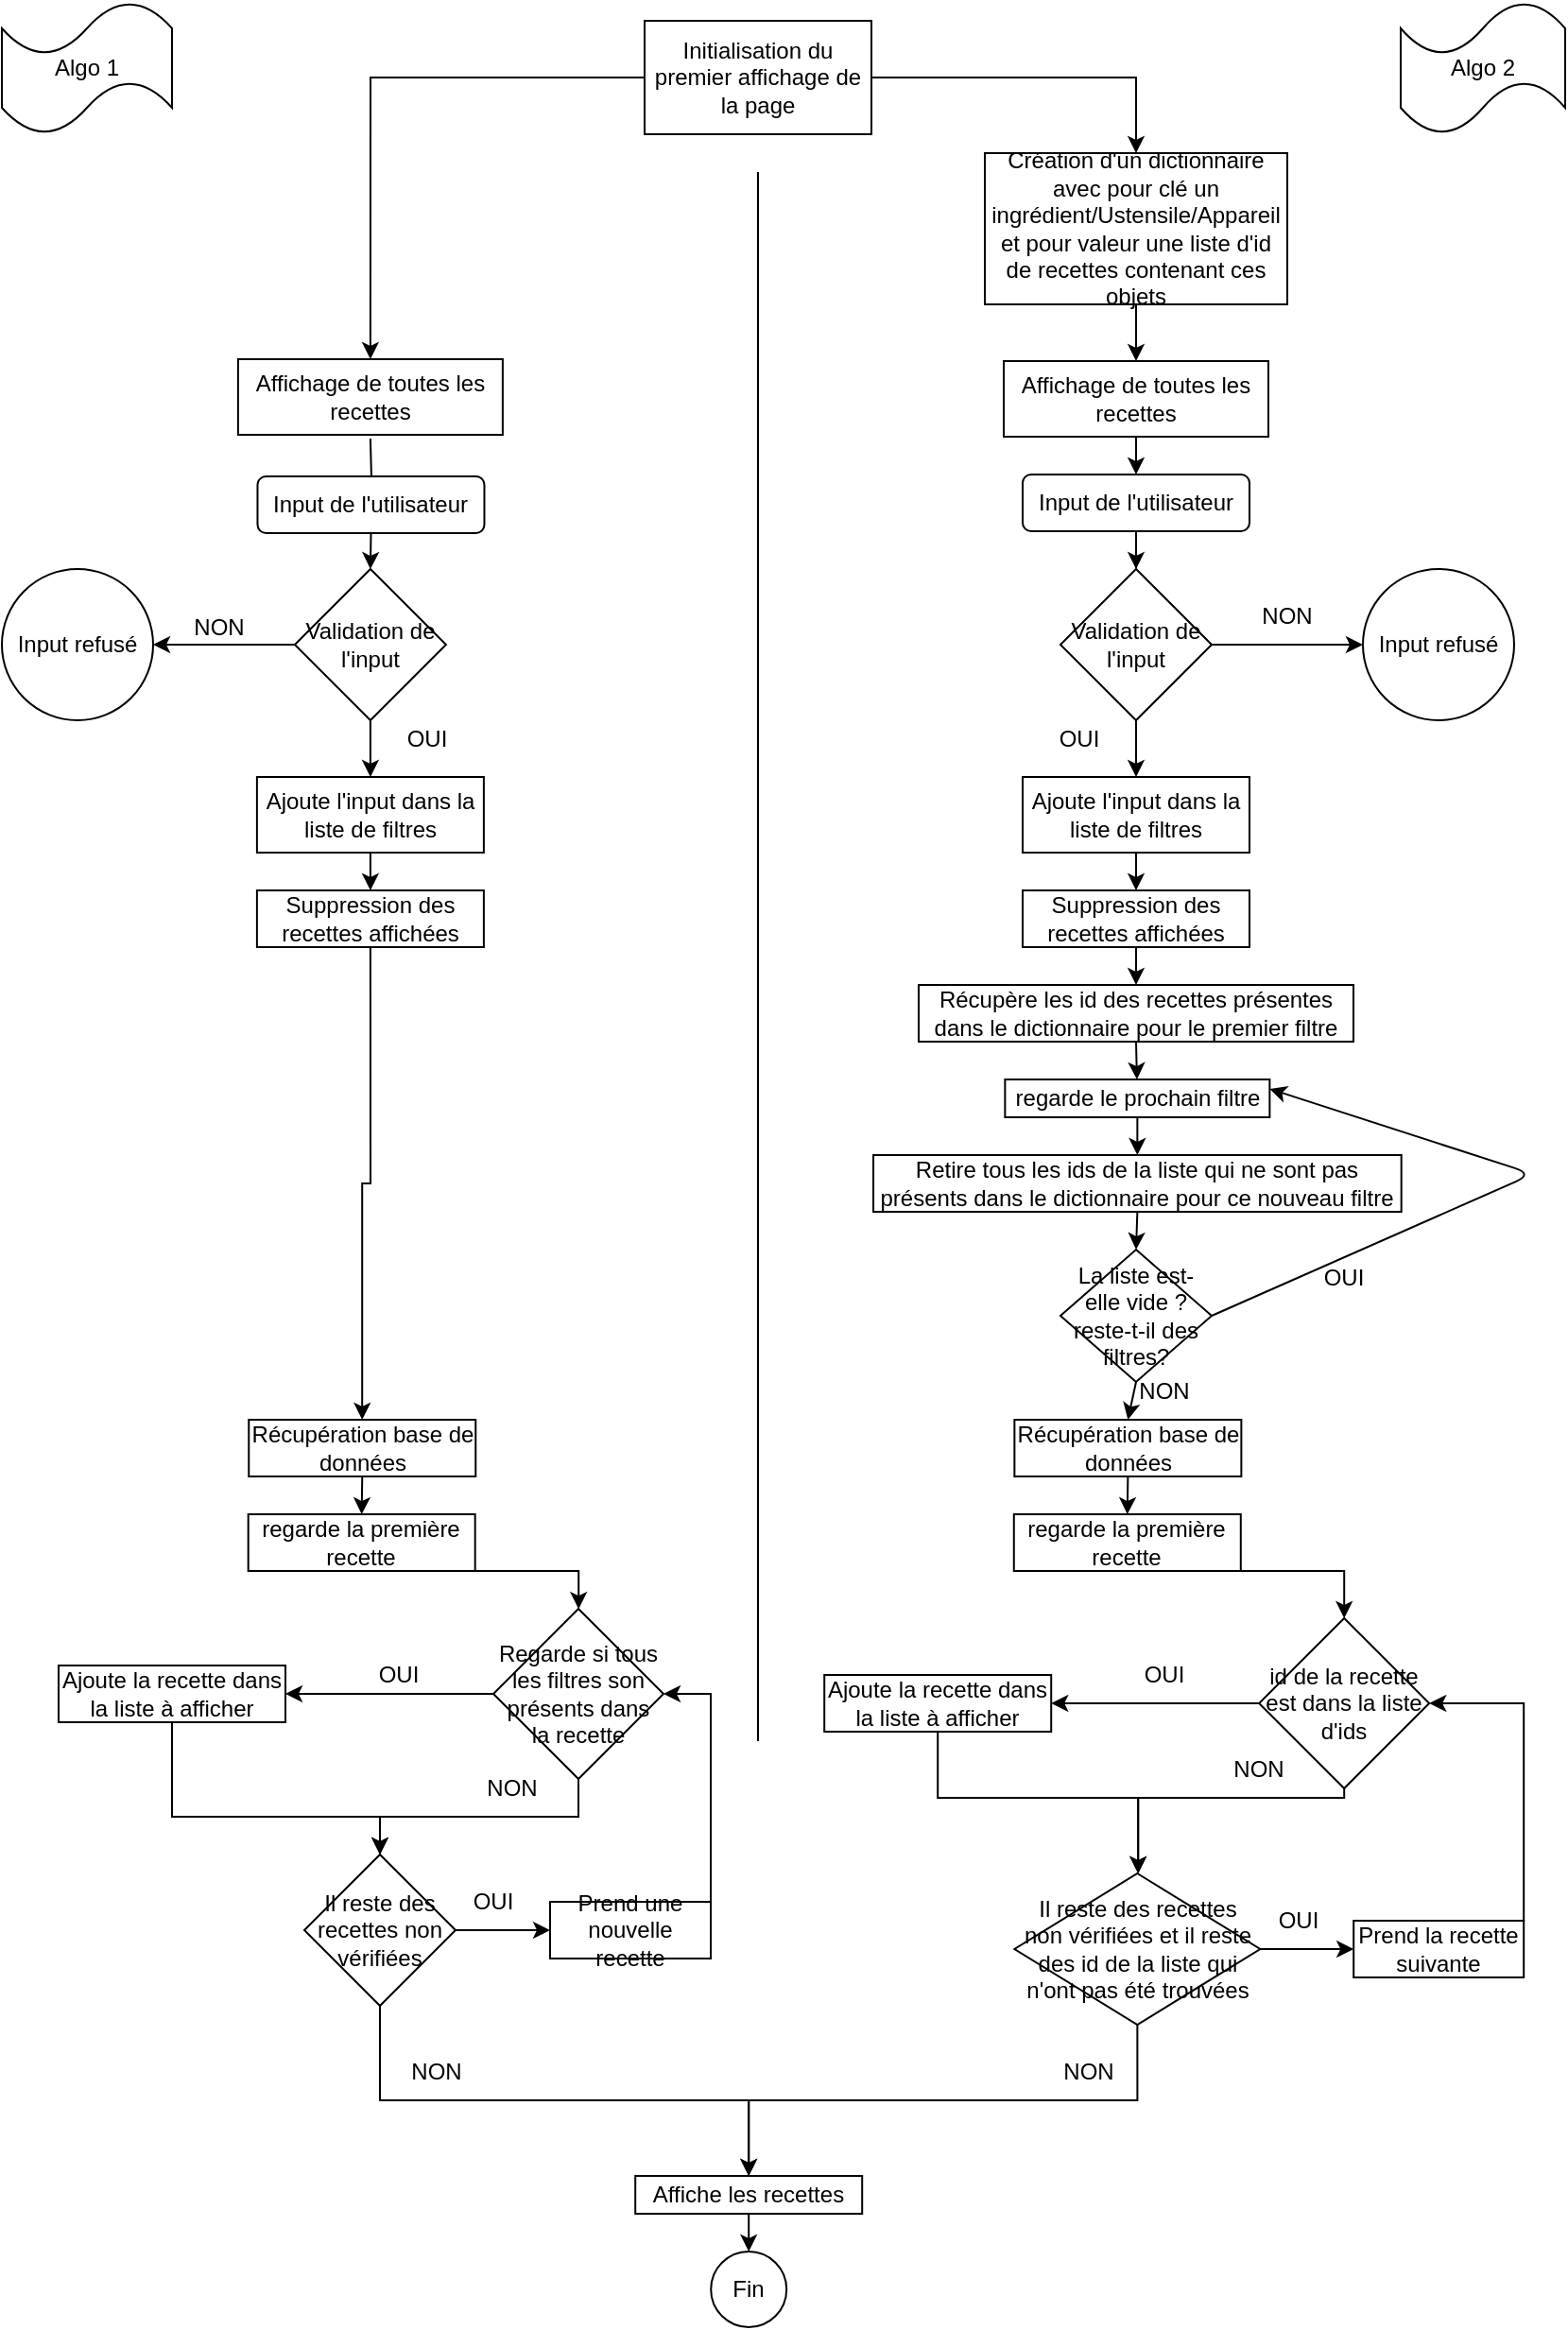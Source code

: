 <mxfile>
    <diagram name="Page-1" id="oObEu-THmnJyNQyAg0bx">
        <mxGraphModel dx="885" dy="479" grid="1" gridSize="10" guides="1" tooltips="1" connect="1" arrows="1" fold="1" page="1" pageScale="1" pageWidth="827" pageHeight="1169" math="0" shadow="0">
            <root>
                <mxCell id="0"/>
                <mxCell id="1" parent="0"/>
                <mxCell id="Otjnma4OZYYBcLAzFUDV-6" style="edgeStyle=orthogonalEdgeStyle;rounded=0;orthogonalLoop=1;jettySize=auto;html=1;exitX=0;exitY=0.5;exitDx=0;exitDy=0;entryX=0.5;entryY=0;entryDx=0;entryDy=0;" parent="1" source="Otjnma4OZYYBcLAzFUDV-1" target="Otjnma4OZYYBcLAzFUDV-8" edge="1">
                    <mxGeometry relative="1" as="geometry">
                        <mxPoint x="200" y="80" as="targetPoint"/>
                    </mxGeometry>
                </mxCell>
                <mxCell id="Otjnma4OZYYBcLAzFUDV-7" style="edgeStyle=orthogonalEdgeStyle;rounded=0;orthogonalLoop=1;jettySize=auto;html=1;exitX=1;exitY=0.5;exitDx=0;exitDy=0;" parent="1" source="Otjnma4OZYYBcLAzFUDV-1" target="Otjnma4OZYYBcLAzFUDV-11" edge="1">
                    <mxGeometry relative="1" as="geometry">
                        <mxPoint x="600" y="80" as="targetPoint"/>
                    </mxGeometry>
                </mxCell>
                <mxCell id="Otjnma4OZYYBcLAzFUDV-1" value="Initialisation du premier affichage de la page" style="rounded=0;whiteSpace=wrap;html=1;" parent="1" vertex="1">
                    <mxGeometry x="340" y="10" width="120" height="60" as="geometry"/>
                </mxCell>
                <mxCell id="Otjnma4OZYYBcLAzFUDV-2" value="" style="endArrow=none;html=1;rounded=0;" parent="1" edge="1">
                    <mxGeometry width="50" height="50" relative="1" as="geometry">
                        <mxPoint x="400" y="920" as="sourcePoint"/>
                        <mxPoint x="400" y="90" as="targetPoint"/>
                    </mxGeometry>
                </mxCell>
                <mxCell id="Otjnma4OZYYBcLAzFUDV-4" value="Algo 2" style="shape=tape;whiteSpace=wrap;html=1;" parent="1" vertex="1">
                    <mxGeometry x="740" width="87" height="70" as="geometry"/>
                </mxCell>
                <mxCell id="Otjnma4OZYYBcLAzFUDV-5" value="Algo 1" style="shape=tape;whiteSpace=wrap;html=1;" parent="1" vertex="1">
                    <mxGeometry width="90" height="70" as="geometry"/>
                </mxCell>
                <mxCell id="Otjnma4OZYYBcLAzFUDV-17" style="edgeStyle=orthogonalEdgeStyle;rounded=0;orthogonalLoop=1;jettySize=auto;html=1;exitX=0.5;exitY=1;exitDx=0;exitDy=0;" parent="1" target="Otjnma4OZYYBcLAzFUDV-18" edge="1">
                    <mxGeometry relative="1" as="geometry">
                        <mxPoint x="195.244" y="281" as="targetPoint"/>
                        <mxPoint x="194.95" y="231" as="sourcePoint"/>
                    </mxGeometry>
                </mxCell>
                <mxCell id="Otjnma4OZYYBcLAzFUDV-8" value="Affichage de toutes les recettes" style="rounded=0;whiteSpace=wrap;html=1;" parent="1" vertex="1">
                    <mxGeometry x="124.95" y="189" width="140" height="40" as="geometry"/>
                </mxCell>
                <mxCell id="Otjnma4OZYYBcLAzFUDV-14" style="edgeStyle=orthogonalEdgeStyle;rounded=0;orthogonalLoop=1;jettySize=auto;html=1;exitX=0.5;exitY=1;exitDx=0;exitDy=0;" parent="1" source="Otjnma4OZYYBcLAzFUDV-11" target="Otjnma4OZYYBcLAzFUDV-15" edge="1">
                    <mxGeometry relative="1" as="geometry">
                        <mxPoint x="600.138" y="220" as="targetPoint"/>
                    </mxGeometry>
                </mxCell>
                <mxCell id="Otjnma4OZYYBcLAzFUDV-11" value="Création d'un dictionnaire avec pour clé un ingrédient/Ustensile/Appareil et pour valeur une liste d'id de recettes contenant ces objets" style="rounded=0;whiteSpace=wrap;html=1;" parent="1" vertex="1">
                    <mxGeometry x="520" y="80" width="160" height="80" as="geometry"/>
                </mxCell>
                <mxCell id="Otjnma4OZYYBcLAzFUDV-19" style="edgeStyle=orthogonalEdgeStyle;rounded=0;orthogonalLoop=1;jettySize=auto;html=1;exitX=0.5;exitY=1;exitDx=0;exitDy=0;entryX=0.5;entryY=0;entryDx=0;entryDy=0;" parent="1" source="Otjnma4OZYYBcLAzFUDV-15" target="Otjnma4OZYYBcLAzFUDV-20" edge="1">
                    <mxGeometry relative="1" as="geometry">
                        <mxPoint x="600" y="250" as="targetPoint"/>
                    </mxGeometry>
                </mxCell>
                <mxCell id="Otjnma4OZYYBcLAzFUDV-15" value="Affichage de toutes les recettes" style="rounded=0;whiteSpace=wrap;html=1;" parent="1" vertex="1">
                    <mxGeometry x="530" y="190" width="140" height="40" as="geometry"/>
                </mxCell>
                <mxCell id="Otjnma4OZYYBcLAzFUDV-23" style="edgeStyle=orthogonalEdgeStyle;rounded=0;orthogonalLoop=1;jettySize=auto;html=1;exitX=0.5;exitY=1;exitDx=0;exitDy=0;entryX=0.5;entryY=0;entryDx=0;entryDy=0;" parent="1" source="Otjnma4OZYYBcLAzFUDV-18" target="Otjnma4OZYYBcLAzFUDV-22" edge="1">
                    <mxGeometry relative="1" as="geometry"/>
                </mxCell>
                <mxCell id="Otjnma4OZYYBcLAzFUDV-18" value="Input de l'utilisateur" style="rounded=1;whiteSpace=wrap;html=1;" parent="1" vertex="1">
                    <mxGeometry x="135.24" y="251" width="120" height="30" as="geometry"/>
                </mxCell>
                <mxCell id="Otjnma4OZYYBcLAzFUDV-24" style="edgeStyle=orthogonalEdgeStyle;rounded=0;orthogonalLoop=1;jettySize=auto;html=1;exitX=0.5;exitY=1;exitDx=0;exitDy=0;" parent="1" source="Otjnma4OZYYBcLAzFUDV-20" target="Otjnma4OZYYBcLAzFUDV-25" edge="1">
                    <mxGeometry relative="1" as="geometry">
                        <mxPoint x="600" y="300" as="targetPoint"/>
                    </mxGeometry>
                </mxCell>
                <mxCell id="Otjnma4OZYYBcLAzFUDV-20" value="Input de l'utilisateur" style="rounded=1;whiteSpace=wrap;html=1;" parent="1" vertex="1">
                    <mxGeometry x="540" y="250" width="120" height="30" as="geometry"/>
                </mxCell>
                <mxCell id="Otjnma4OZYYBcLAzFUDV-26" style="edgeStyle=orthogonalEdgeStyle;rounded=0;orthogonalLoop=1;jettySize=auto;html=1;exitX=0;exitY=0.5;exitDx=0;exitDy=0;entryX=1;entryY=0.5;entryDx=0;entryDy=0;" parent="1" source="Otjnma4OZYYBcLAzFUDV-22" target="Otjnma4OZYYBcLAzFUDV-31" edge="1">
                    <mxGeometry relative="1" as="geometry">
                        <mxPoint x="74.95" y="351" as="targetPoint"/>
                    </mxGeometry>
                </mxCell>
                <mxCell id="Otjnma4OZYYBcLAzFUDV-29" style="edgeStyle=orthogonalEdgeStyle;rounded=0;orthogonalLoop=1;jettySize=auto;html=1;exitX=0.5;exitY=1;exitDx=0;exitDy=0;entryX=0.5;entryY=0;entryDx=0;entryDy=0;" parent="1" source="Otjnma4OZYYBcLAzFUDV-22" target="Otjnma4OZYYBcLAzFUDV-42" edge="1">
                    <mxGeometry relative="1" as="geometry">
                        <mxPoint x="194.95" y="431" as="targetPoint"/>
                    </mxGeometry>
                </mxCell>
                <mxCell id="Otjnma4OZYYBcLAzFUDV-22" value="Validation de l'input" style="rhombus;whiteSpace=wrap;html=1;" parent="1" vertex="1">
                    <mxGeometry x="154.95" y="300" width="80" height="80" as="geometry"/>
                </mxCell>
                <mxCell id="C8F3fwDgA8m-oNO4tFpo-1" style="edgeStyle=orthogonalEdgeStyle;rounded=0;orthogonalLoop=1;jettySize=auto;html=1;exitX=1;exitY=0.5;exitDx=0;exitDy=0;" parent="1" source="Otjnma4OZYYBcLAzFUDV-25" target="C8F3fwDgA8m-oNO4tFpo-2" edge="1">
                    <mxGeometry relative="1" as="geometry">
                        <mxPoint x="720" y="340" as="targetPoint"/>
                    </mxGeometry>
                </mxCell>
                <mxCell id="C8F3fwDgA8m-oNO4tFpo-5" style="edgeStyle=orthogonalEdgeStyle;rounded=0;orthogonalLoop=1;jettySize=auto;html=1;exitX=0.5;exitY=1;exitDx=0;exitDy=0;entryX=0.5;entryY=0;entryDx=0;entryDy=0;" parent="1" source="Otjnma4OZYYBcLAzFUDV-25" target="C8F3fwDgA8m-oNO4tFpo-6" edge="1">
                    <mxGeometry relative="1" as="geometry">
                        <mxPoint x="600" y="410" as="targetPoint"/>
                    </mxGeometry>
                </mxCell>
                <mxCell id="Otjnma4OZYYBcLAzFUDV-25" value="Validation de l'input" style="rhombus;whiteSpace=wrap;html=1;" parent="1" vertex="1">
                    <mxGeometry x="560" y="300" width="80" height="80" as="geometry"/>
                </mxCell>
                <mxCell id="Otjnma4OZYYBcLAzFUDV-28" value="NON" style="text;html=1;strokeColor=none;fillColor=none;align=center;verticalAlign=middle;whiteSpace=wrap;rounded=0;" parent="1" vertex="1">
                    <mxGeometry x="84.95" y="321" width="60" height="20" as="geometry"/>
                </mxCell>
                <mxCell id="Otjnma4OZYYBcLAzFUDV-30" value="OUI" style="text;html=1;strokeColor=none;fillColor=none;align=center;verticalAlign=middle;whiteSpace=wrap;rounded=0;" parent="1" vertex="1">
                    <mxGeometry x="194.95" y="375" width="60" height="30" as="geometry"/>
                </mxCell>
                <mxCell id="Otjnma4OZYYBcLAzFUDV-31" value="Input refusé" style="ellipse;whiteSpace=wrap;html=1;aspect=fixed;" parent="1" vertex="1">
                    <mxGeometry y="300" width="80" height="80" as="geometry"/>
                </mxCell>
                <mxCell id="Otjnma4OZYYBcLAzFUDV-35" style="edgeStyle=orthogonalEdgeStyle;rounded=0;orthogonalLoop=1;jettySize=auto;html=1;exitX=0.5;exitY=1;exitDx=0;exitDy=0;" parent="1" source="Otjnma4OZYYBcLAzFUDV-34" target="Otjnma4OZYYBcLAzFUDV-38" edge="1">
                    <mxGeometry relative="1" as="geometry">
                        <mxPoint x="195.516" y="531" as="targetPoint"/>
                    </mxGeometry>
                </mxCell>
                <mxCell id="Otjnma4OZYYBcLAzFUDV-34" value="Suppression des recettes affichées" style="rounded=0;whiteSpace=wrap;html=1;" parent="1" vertex="1">
                    <mxGeometry x="134.95" y="470" width="120" height="30" as="geometry"/>
                </mxCell>
                <mxCell id="Otjnma4OZYYBcLAzFUDV-40" style="edgeStyle=orthogonalEdgeStyle;rounded=0;orthogonalLoop=1;jettySize=auto;html=1;exitX=0.5;exitY=1;exitDx=0;exitDy=0;entryX=0.5;entryY=0;entryDx=0;entryDy=0;" parent="1" source="Otjnma4OZYYBcLAzFUDV-38" target="Otjnma4OZYYBcLAzFUDV-39" edge="1">
                    <mxGeometry relative="1" as="geometry"/>
                </mxCell>
                <mxCell id="Otjnma4OZYYBcLAzFUDV-38" value="Récupération base de données" style="rounded=0;whiteSpace=wrap;html=1;" parent="1" vertex="1">
                    <mxGeometry x="130.63" y="750" width="120" height="30" as="geometry"/>
                </mxCell>
                <mxCell id="Otjnma4OZYYBcLAzFUDV-44" style="edgeStyle=orthogonalEdgeStyle;rounded=0;orthogonalLoop=1;jettySize=auto;html=1;exitX=0.5;exitY=1;exitDx=0;exitDy=0;" parent="1" source="Otjnma4OZYYBcLAzFUDV-39" target="Otjnma4OZYYBcLAzFUDV-45" edge="1">
                    <mxGeometry relative="1" as="geometry">
                        <mxPoint x="190.63" y="791.0" as="targetPoint"/>
                        <Array as="points">
                            <mxPoint x="305.1" y="830"/>
                        </Array>
                    </mxGeometry>
                </mxCell>
                <mxCell id="Otjnma4OZYYBcLAzFUDV-39" value="regarde la première recette" style="rounded=0;whiteSpace=wrap;html=1;" parent="1" vertex="1">
                    <mxGeometry x="130.34" y="800" width="120" height="30" as="geometry"/>
                </mxCell>
                <mxCell id="Otjnma4OZYYBcLAzFUDV-43" style="edgeStyle=orthogonalEdgeStyle;rounded=0;orthogonalLoop=1;jettySize=auto;html=1;exitX=0.5;exitY=1;exitDx=0;exitDy=0;entryX=0.5;entryY=0;entryDx=0;entryDy=0;" parent="1" source="Otjnma4OZYYBcLAzFUDV-42" target="Otjnma4OZYYBcLAzFUDV-34" edge="1">
                    <mxGeometry relative="1" as="geometry"/>
                </mxCell>
                <mxCell id="Otjnma4OZYYBcLAzFUDV-42" value="Ajoute l'input dans la liste de filtres" style="rounded=0;whiteSpace=wrap;html=1;" parent="1" vertex="1">
                    <mxGeometry x="134.95" y="410" width="120" height="40" as="geometry"/>
                </mxCell>
                <mxCell id="Otjnma4OZYYBcLAzFUDV-46" style="edgeStyle=orthogonalEdgeStyle;rounded=0;orthogonalLoop=1;jettySize=auto;html=1;exitX=0;exitY=0.5;exitDx=0;exitDy=0;" parent="1" source="Otjnma4OZYYBcLAzFUDV-45" target="Otjnma4OZYYBcLAzFUDV-48" edge="1">
                    <mxGeometry relative="1" as="geometry">
                        <mxPoint x="150.0" y="895" as="targetPoint"/>
                    </mxGeometry>
                </mxCell>
                <mxCell id="Otjnma4OZYYBcLAzFUDV-47" style="edgeStyle=orthogonalEdgeStyle;rounded=0;orthogonalLoop=1;jettySize=auto;html=1;exitX=0.5;exitY=1;exitDx=0;exitDy=0;" parent="1" source="Otjnma4OZYYBcLAzFUDV-45" target="Otjnma4OZYYBcLAzFUDV-51" edge="1">
                    <mxGeometry relative="1" as="geometry">
                        <mxPoint x="230.0" y="980" as="targetPoint"/>
                    </mxGeometry>
                </mxCell>
                <mxCell id="Otjnma4OZYYBcLAzFUDV-45" value="Regarde si tous les filtres son présents dans la recette" style="rhombus;whiteSpace=wrap;html=1;" parent="1" vertex="1">
                    <mxGeometry x="260" y="850" width="90" height="90" as="geometry"/>
                </mxCell>
                <mxCell id="Otjnma4OZYYBcLAzFUDV-52" style="edgeStyle=orthogonalEdgeStyle;rounded=0;orthogonalLoop=1;jettySize=auto;html=1;exitX=0.5;exitY=1;exitDx=0;exitDy=0;entryX=0.5;entryY=0;entryDx=0;entryDy=0;" parent="1" source="Otjnma4OZYYBcLAzFUDV-48" target="Otjnma4OZYYBcLAzFUDV-51" edge="1">
                    <mxGeometry relative="1" as="geometry">
                        <Array as="points">
                            <mxPoint x="90" y="960"/>
                            <mxPoint x="200.0" y="960"/>
                        </Array>
                    </mxGeometry>
                </mxCell>
                <mxCell id="Otjnma4OZYYBcLAzFUDV-48" value="Ajoute la recette dans la liste à afficher" style="rounded=0;whiteSpace=wrap;html=1;" parent="1" vertex="1">
                    <mxGeometry x="30.0" y="880" width="120" height="30" as="geometry"/>
                </mxCell>
                <mxCell id="Otjnma4OZYYBcLAzFUDV-49" value="OUI" style="text;html=1;strokeColor=none;fillColor=none;align=center;verticalAlign=middle;whiteSpace=wrap;rounded=0;" parent="1" vertex="1">
                    <mxGeometry x="180.0" y="870" width="60" height="30" as="geometry"/>
                </mxCell>
                <mxCell id="Otjnma4OZYYBcLAzFUDV-55" style="edgeStyle=orthogonalEdgeStyle;rounded=0;orthogonalLoop=1;jettySize=auto;html=1;exitX=1;exitY=0.5;exitDx=0;exitDy=0;" parent="1" source="Otjnma4OZYYBcLAzFUDV-51" target="Otjnma4OZYYBcLAzFUDV-56" edge="1">
                    <mxGeometry relative="1" as="geometry">
                        <mxPoint x="280" y="1020.333" as="targetPoint"/>
                    </mxGeometry>
                </mxCell>
                <mxCell id="Otjnma4OZYYBcLAzFUDV-59" style="edgeStyle=orthogonalEdgeStyle;rounded=0;orthogonalLoop=1;jettySize=auto;html=1;exitX=0.5;exitY=1;exitDx=0;exitDy=0;entryX=0.5;entryY=0;entryDx=0;entryDy=0;" parent="1" source="Otjnma4OZYYBcLAzFUDV-51" target="Otjnma4OZYYBcLAzFUDV-60" edge="1">
                    <mxGeometry relative="1" as="geometry">
                        <mxPoint x="400" y="1140" as="targetPoint"/>
                        <Array as="points">
                            <mxPoint x="200" y="1110"/>
                            <mxPoint x="395" y="1110"/>
                        </Array>
                    </mxGeometry>
                </mxCell>
                <mxCell id="Otjnma4OZYYBcLAzFUDV-51" value="Il reste des recettes non vérifiées" style="rhombus;whiteSpace=wrap;html=1;" parent="1" vertex="1">
                    <mxGeometry x="160.0" y="980" width="80" height="80" as="geometry"/>
                </mxCell>
                <mxCell id="Otjnma4OZYYBcLAzFUDV-53" value="NON" style="text;html=1;strokeColor=none;fillColor=none;align=center;verticalAlign=middle;whiteSpace=wrap;rounded=0;" parent="1" vertex="1">
                    <mxGeometry x="240" y="930" width="60" height="30" as="geometry"/>
                </mxCell>
                <mxCell id="Otjnma4OZYYBcLAzFUDV-57" style="edgeStyle=orthogonalEdgeStyle;rounded=0;orthogonalLoop=1;jettySize=auto;html=1;exitX=1;exitY=0;exitDx=0;exitDy=0;entryX=1;entryY=0.5;entryDx=0;entryDy=0;" parent="1" source="Otjnma4OZYYBcLAzFUDV-56" target="Otjnma4OZYYBcLAzFUDV-45" edge="1">
                    <mxGeometry relative="1" as="geometry">
                        <Array as="points">
                            <mxPoint x="375.1" y="895"/>
                        </Array>
                    </mxGeometry>
                </mxCell>
                <mxCell id="Otjnma4OZYYBcLAzFUDV-56" value="Prend une nouvelle recette" style="rounded=0;whiteSpace=wrap;html=1;" parent="1" vertex="1">
                    <mxGeometry x="290" y="1005" width="85" height="30" as="geometry"/>
                </mxCell>
                <mxCell id="Otjnma4OZYYBcLAzFUDV-58" value="OUI" style="text;html=1;strokeColor=none;fillColor=none;align=center;verticalAlign=middle;whiteSpace=wrap;rounded=0;" parent="1" vertex="1">
                    <mxGeometry x="230.0" y="990" width="60" height="30" as="geometry"/>
                </mxCell>
                <mxCell id="Otjnma4OZYYBcLAzFUDV-62" style="edgeStyle=orthogonalEdgeStyle;rounded=0;orthogonalLoop=1;jettySize=auto;html=1;exitX=0.5;exitY=1;exitDx=0;exitDy=0;entryX=0.5;entryY=0;entryDx=0;entryDy=0;" parent="1" source="Otjnma4OZYYBcLAzFUDV-60" target="Otjnma4OZYYBcLAzFUDV-64" edge="1">
                    <mxGeometry relative="1" as="geometry">
                        <mxPoint x="395.1" y="1190" as="targetPoint"/>
                    </mxGeometry>
                </mxCell>
                <mxCell id="Otjnma4OZYYBcLAzFUDV-60" value="Affiche les recettes" style="rounded=0;whiteSpace=wrap;html=1;" parent="1" vertex="1">
                    <mxGeometry x="335.1" y="1150" width="120" height="20" as="geometry"/>
                </mxCell>
                <mxCell id="Otjnma4OZYYBcLAzFUDV-64" value="Fin" style="ellipse;whiteSpace=wrap;html=1;aspect=fixed;" parent="1" vertex="1">
                    <mxGeometry x="375.1" y="1190" width="40" height="40" as="geometry"/>
                </mxCell>
                <mxCell id="C8F3fwDgA8m-oNO4tFpo-2" value="Input refusé" style="ellipse;whiteSpace=wrap;html=1;aspect=fixed;" parent="1" vertex="1">
                    <mxGeometry x="720" y="300" width="80" height="80" as="geometry"/>
                </mxCell>
                <mxCell id="C8F3fwDgA8m-oNO4tFpo-4" value="NON" style="text;html=1;strokeColor=none;fillColor=none;align=center;verticalAlign=middle;whiteSpace=wrap;rounded=0;" parent="1" vertex="1">
                    <mxGeometry x="650" y="310" width="60" height="30" as="geometry"/>
                </mxCell>
                <mxCell id="C8F3fwDgA8m-oNO4tFpo-11" style="edgeStyle=orthogonalEdgeStyle;rounded=0;orthogonalLoop=1;jettySize=auto;html=1;exitX=0.5;exitY=1;exitDx=0;exitDy=0;entryX=0.5;entryY=0;entryDx=0;entryDy=0;" parent="1" source="C8F3fwDgA8m-oNO4tFpo-6" target="C8F3fwDgA8m-oNO4tFpo-10" edge="1">
                    <mxGeometry relative="1" as="geometry"/>
                </mxCell>
                <mxCell id="C8F3fwDgA8m-oNO4tFpo-6" value="Ajoute l'input dans la liste de filtres" style="rounded=0;whiteSpace=wrap;html=1;" parent="1" vertex="1">
                    <mxGeometry x="540" y="410" width="120" height="40" as="geometry"/>
                </mxCell>
                <mxCell id="C8F3fwDgA8m-oNO4tFpo-8" value="OUI" style="text;html=1;strokeColor=none;fillColor=none;align=center;verticalAlign=middle;whiteSpace=wrap;rounded=0;" parent="1" vertex="1">
                    <mxGeometry x="540" y="380" width="60" height="20" as="geometry"/>
                </mxCell>
                <mxCell id="C8F3fwDgA8m-oNO4tFpo-14" style="edgeStyle=orthogonalEdgeStyle;rounded=0;orthogonalLoop=1;jettySize=auto;html=1;exitX=0.5;exitY=1;exitDx=0;exitDy=0;entryX=0.5;entryY=0;entryDx=0;entryDy=0;" parent="1" source="C8F3fwDgA8m-oNO4tFpo-10" target="C8F3fwDgA8m-oNO4tFpo-13" edge="1">
                    <mxGeometry relative="1" as="geometry"/>
                </mxCell>
                <mxCell id="C8F3fwDgA8m-oNO4tFpo-10" value="Suppression des recettes affichées" style="rounded=0;whiteSpace=wrap;html=1;" parent="1" vertex="1">
                    <mxGeometry x="540" y="470" width="120" height="30" as="geometry"/>
                </mxCell>
                <mxCell id="3" style="edgeStyle=none;html=1;exitX=0.5;exitY=1;exitDx=0;exitDy=0;" edge="1" parent="1" source="C8F3fwDgA8m-oNO4tFpo-13" target="4">
                    <mxGeometry relative="1" as="geometry">
                        <mxPoint x="600" y="560" as="targetPoint"/>
                    </mxGeometry>
                </mxCell>
                <mxCell id="C8F3fwDgA8m-oNO4tFpo-13" value="Récupère les id des recettes présentes dans le dictionnaire pour le premier filtre" style="rounded=0;whiteSpace=wrap;html=1;" parent="1" vertex="1">
                    <mxGeometry x="485" y="520" width="230" height="30" as="geometry"/>
                </mxCell>
                <mxCell id="C8F3fwDgA8m-oNO4tFpo-16" style="edgeStyle=orthogonalEdgeStyle;rounded=0;orthogonalLoop=1;jettySize=auto;html=1;exitX=0.5;exitY=1;exitDx=0;exitDy=0;entryX=0.5;entryY=0;entryDx=0;entryDy=0;" parent="1" source="C8F3fwDgA8m-oNO4tFpo-17" target="C8F3fwDgA8m-oNO4tFpo-19" edge="1">
                    <mxGeometry relative="1" as="geometry"/>
                </mxCell>
                <mxCell id="C8F3fwDgA8m-oNO4tFpo-17" value="Récupération base de données" style="rounded=0;whiteSpace=wrap;html=1;" parent="1" vertex="1">
                    <mxGeometry x="535.68" y="750" width="120" height="30" as="geometry"/>
                </mxCell>
                <mxCell id="C8F3fwDgA8m-oNO4tFpo-18" style="edgeStyle=orthogonalEdgeStyle;rounded=0;orthogonalLoop=1;jettySize=auto;html=1;exitX=0.5;exitY=1;exitDx=0;exitDy=0;" parent="1" source="C8F3fwDgA8m-oNO4tFpo-19" target="C8F3fwDgA8m-oNO4tFpo-22" edge="1">
                    <mxGeometry relative="1" as="geometry">
                        <mxPoint x="595.68" y="835.0" as="targetPoint"/>
                        <Array as="points">
                            <mxPoint x="710.1" y="830"/>
                        </Array>
                    </mxGeometry>
                </mxCell>
                <mxCell id="C8F3fwDgA8m-oNO4tFpo-19" value="regarde la première recette" style="rounded=0;whiteSpace=wrap;html=1;" parent="1" vertex="1">
                    <mxGeometry x="535.39" y="800" width="120" height="30" as="geometry"/>
                </mxCell>
                <mxCell id="C8F3fwDgA8m-oNO4tFpo-20" style="edgeStyle=orthogonalEdgeStyle;rounded=0;orthogonalLoop=1;jettySize=auto;html=1;exitX=0;exitY=0.5;exitDx=0;exitDy=0;entryX=1;entryY=0.5;entryDx=0;entryDy=0;" parent="1" source="C8F3fwDgA8m-oNO4tFpo-22" target="C8F3fwDgA8m-oNO4tFpo-26" edge="1">
                    <mxGeometry relative="1" as="geometry">
                        <mxPoint x="555.1" y="900" as="targetPoint"/>
                    </mxGeometry>
                </mxCell>
                <mxCell id="C8F3fwDgA8m-oNO4tFpo-21" style="edgeStyle=orthogonalEdgeStyle;rounded=0;orthogonalLoop=1;jettySize=auto;html=1;exitX=0.5;exitY=1;exitDx=0;exitDy=0;entryX=0.5;entryY=0;entryDx=0;entryDy=0;" parent="1" source="C8F3fwDgA8m-oNO4tFpo-22" target="C8F3fwDgA8m-oNO4tFpo-27" edge="1">
                    <mxGeometry relative="1" as="geometry">
                        <mxPoint x="605.1" y="985" as="targetPoint"/>
                        <Array as="points">
                            <mxPoint x="710.1" y="950"/>
                            <mxPoint x="601.1" y="950"/>
                            <mxPoint x="601.1" y="990"/>
                        </Array>
                    </mxGeometry>
                </mxCell>
                <mxCell id="C8F3fwDgA8m-oNO4tFpo-22" value="id de la recette est dans la liste d'ids" style="rhombus;whiteSpace=wrap;html=1;" parent="1" vertex="1">
                    <mxGeometry x="665.1" y="855" width="90" height="90" as="geometry"/>
                </mxCell>
                <mxCell id="C8F3fwDgA8m-oNO4tFpo-23" style="edgeStyle=orthogonalEdgeStyle;rounded=0;orthogonalLoop=1;jettySize=auto;html=1;entryX=0.5;entryY=0;entryDx=0;entryDy=0;exitX=0.5;exitY=1;exitDx=0;exitDy=0;" parent="1" source="C8F3fwDgA8m-oNO4tFpo-26" target="C8F3fwDgA8m-oNO4tFpo-27" edge="1">
                    <mxGeometry relative="1" as="geometry">
                        <mxPoint x="495.1" y="920" as="sourcePoint"/>
                        <mxPoint x="605.1" y="985" as="targetPoint"/>
                        <Array as="points">
                            <mxPoint x="495.1" y="950"/>
                            <mxPoint x="601.1" y="950"/>
                            <mxPoint x="601.1" y="990"/>
                        </Array>
                    </mxGeometry>
                </mxCell>
                <mxCell id="C8F3fwDgA8m-oNO4tFpo-24" value="OUI" style="text;html=1;strokeColor=none;fillColor=none;align=center;verticalAlign=middle;whiteSpace=wrap;rounded=0;" parent="1" vertex="1">
                    <mxGeometry x="585.1" y="870" width="60" height="30" as="geometry"/>
                </mxCell>
                <mxCell id="C8F3fwDgA8m-oNO4tFpo-25" value="NON" style="text;html=1;strokeColor=none;fillColor=none;align=center;verticalAlign=middle;whiteSpace=wrap;rounded=0;" parent="1" vertex="1">
                    <mxGeometry x="635.1" y="920" width="60" height="30" as="geometry"/>
                </mxCell>
                <mxCell id="C8F3fwDgA8m-oNO4tFpo-26" value="Ajoute la recette dans la liste à afficher" style="rounded=0;whiteSpace=wrap;html=1;" parent="1" vertex="1">
                    <mxGeometry x="435.1" y="885" width="120" height="30" as="geometry"/>
                </mxCell>
                <mxCell id="C8F3fwDgA8m-oNO4tFpo-29" style="edgeStyle=orthogonalEdgeStyle;rounded=0;orthogonalLoop=1;jettySize=auto;html=1;exitX=1;exitY=0.5;exitDx=0;exitDy=0;" parent="1" source="C8F3fwDgA8m-oNO4tFpo-27" target="C8F3fwDgA8m-oNO4tFpo-30" edge="1">
                    <mxGeometry relative="1" as="geometry">
                        <mxPoint x="715.1" y="1030.034" as="targetPoint"/>
                    </mxGeometry>
                </mxCell>
                <mxCell id="C8F3fwDgA8m-oNO4tFpo-33" style="edgeStyle=orthogonalEdgeStyle;rounded=0;orthogonalLoop=1;jettySize=auto;html=1;exitX=0.5;exitY=1;exitDx=0;exitDy=0;entryX=0.5;entryY=0;entryDx=0;entryDy=0;" parent="1" source="C8F3fwDgA8m-oNO4tFpo-27" target="Otjnma4OZYYBcLAzFUDV-60" edge="1">
                    <mxGeometry relative="1" as="geometry">
                        <mxPoint x="620" y="950" as="targetPoint"/>
                    </mxGeometry>
                </mxCell>
                <mxCell id="C8F3fwDgA8m-oNO4tFpo-27" value="Il reste des recettes non vérifiées et il reste des id de la liste qui n'ont pas été trouvées" style="rhombus;whiteSpace=wrap;html=1;" parent="1" vertex="1">
                    <mxGeometry x="535.68" y="990" width="130" height="80" as="geometry"/>
                </mxCell>
                <mxCell id="C8F3fwDgA8m-oNO4tFpo-28" value="NON" style="text;html=1;strokeColor=none;fillColor=none;align=center;verticalAlign=middle;whiteSpace=wrap;rounded=0;" parent="1" vertex="1">
                    <mxGeometry x="200.05" y="1080" width="60" height="30" as="geometry"/>
                </mxCell>
                <mxCell id="C8F3fwDgA8m-oNO4tFpo-32" style="edgeStyle=orthogonalEdgeStyle;rounded=0;orthogonalLoop=1;jettySize=auto;html=1;exitX=0.5;exitY=0;exitDx=0;exitDy=0;entryX=1;entryY=0.5;entryDx=0;entryDy=0;" parent="1" source="C8F3fwDgA8m-oNO4tFpo-30" target="C8F3fwDgA8m-oNO4tFpo-22" edge="1">
                    <mxGeometry relative="1" as="geometry">
                        <Array as="points">
                            <mxPoint x="805.1" y="1015"/>
                            <mxPoint x="805.1" y="900"/>
                        </Array>
                    </mxGeometry>
                </mxCell>
                <mxCell id="C8F3fwDgA8m-oNO4tFpo-30" value="Prend la recette suivante" style="rounded=0;whiteSpace=wrap;html=1;" parent="1" vertex="1">
                    <mxGeometry x="715.1" y="1015" width="90" height="30" as="geometry"/>
                </mxCell>
                <mxCell id="C8F3fwDgA8m-oNO4tFpo-31" value="OUI" style="text;html=1;strokeColor=none;fillColor=none;align=center;verticalAlign=middle;whiteSpace=wrap;rounded=0;" parent="1" vertex="1">
                    <mxGeometry x="655.68" y="1000" width="60" height="30" as="geometry"/>
                </mxCell>
                <mxCell id="C8F3fwDgA8m-oNO4tFpo-36" value="NON" style="text;html=1;strokeColor=none;fillColor=none;align=center;verticalAlign=middle;whiteSpace=wrap;rounded=0;" parent="1" vertex="1">
                    <mxGeometry x="545.1" y="1080" width="60" height="30" as="geometry"/>
                </mxCell>
                <mxCell id="6" style="edgeStyle=none;html=1;exitX=0.5;exitY=1;exitDx=0;exitDy=0;entryX=0.5;entryY=0;entryDx=0;entryDy=0;" edge="1" parent="1" source="4" target="5">
                    <mxGeometry relative="1" as="geometry"/>
                </mxCell>
                <mxCell id="4" value="regarde le prochain filtre" style="rounded=0;whiteSpace=wrap;html=1;" vertex="1" parent="1">
                    <mxGeometry x="530.68" y="570" width="140" height="20" as="geometry"/>
                </mxCell>
                <mxCell id="9" style="edgeStyle=none;html=1;exitX=0.5;exitY=1;exitDx=0;exitDy=0;entryX=0.5;entryY=0;entryDx=0;entryDy=0;" edge="1" parent="1" source="5" target="8">
                    <mxGeometry relative="1" as="geometry"/>
                </mxCell>
                <mxCell id="5" value="Retire tous les ids de la liste qui ne sont pas présents dans le dictionnaire pour ce nouveau filtre" style="rounded=0;whiteSpace=wrap;html=1;" vertex="1" parent="1">
                    <mxGeometry x="461.02" y="610" width="279.32" height="30" as="geometry"/>
                </mxCell>
                <mxCell id="10" style="edgeStyle=none;html=1;exitX=1;exitY=0.5;exitDx=0;exitDy=0;entryX=1;entryY=0.25;entryDx=0;entryDy=0;" edge="1" parent="1" source="8" target="4">
                    <mxGeometry relative="1" as="geometry">
                        <Array as="points">
                            <mxPoint x="810" y="620"/>
                        </Array>
                    </mxGeometry>
                </mxCell>
                <mxCell id="12" style="edgeStyle=none;html=1;exitX=0.5;exitY=1;exitDx=0;exitDy=0;entryX=0.5;entryY=0;entryDx=0;entryDy=0;" edge="1" parent="1" source="8" target="C8F3fwDgA8m-oNO4tFpo-17">
                    <mxGeometry relative="1" as="geometry"/>
                </mxCell>
                <mxCell id="8" value="La liste est-elle vide ? reste-t-il des filtres?" style="rhombus;whiteSpace=wrap;html=1;" vertex="1" parent="1">
                    <mxGeometry x="560" y="660" width="80" height="70" as="geometry"/>
                </mxCell>
                <mxCell id="11" value="OUI" style="text;html=1;strokeColor=none;fillColor=none;align=center;verticalAlign=middle;whiteSpace=wrap;rounded=0;" vertex="1" parent="1">
                    <mxGeometry x="680.34" y="660" width="60" height="30" as="geometry"/>
                </mxCell>
                <mxCell id="13" value="NON" style="text;html=1;strokeColor=none;fillColor=none;align=center;verticalAlign=middle;whiteSpace=wrap;rounded=0;" vertex="1" parent="1">
                    <mxGeometry x="585.1" y="720" width="60" height="30" as="geometry"/>
                </mxCell>
            </root>
        </mxGraphModel>
    </diagram>
</mxfile>